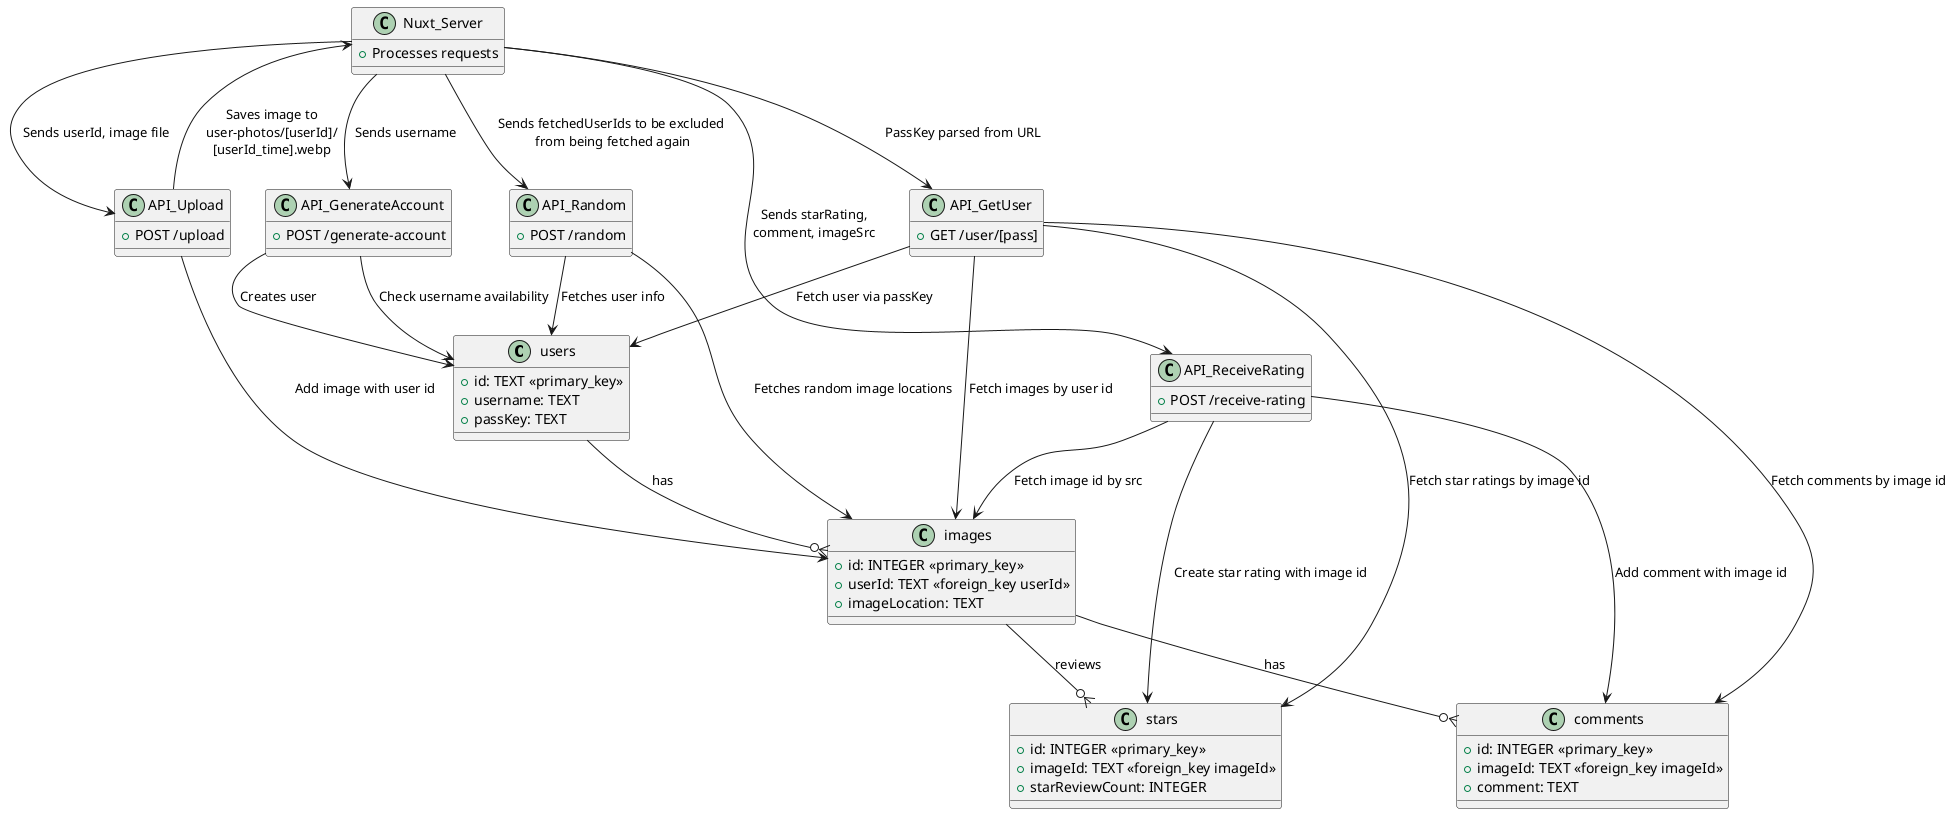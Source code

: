 @startuml
!define RECTANGLE class
!define TABLE class
!define PK primary_key
!define FK foreign_key

RECTANGLE users {
  +id: TEXT <<PK>>
  +username: TEXT
  +passKey: TEXT
}

RECTANGLE stars {
  +id: INTEGER <<PK>>
  +imageId: TEXT <<FK imageId>>
  +starReviewCount: INTEGER
}

RECTANGLE images {
  +id: INTEGER <<PK>>
  +userId: TEXT <<FK userId>>
  +imageLocation: TEXT
}

RECTANGLE comments {
  +id: INTEGER <<PK>>
  +imageId: TEXT <<FK imageId>>
  +comment: TEXT
}

RECTANGLE API_GenerateAccount {
  +POST /generate-account
}

RECTANGLE API_Random {
  +POST /random
}

RECTANGLE API_ReceiveRating {
  +POST /receive-rating
}

RECTANGLE API_Upload {
  +POST /upload
}

RECTANGLE API_GetUser {
  +GET /user/[pass]
}

RECTANGLE Nuxt_Server {
  +Processes requests
}

users --o{ images : "has"
images --o{ stars : "reviews"
images --o{ comments : "has"

API_GenerateAccount --> users : "Creates user"
API_GenerateAccount --> users : "Check username availability"

API_Random --> images : "Fetches random image locations"
API_Random --> users : "Fetches user info"

API_ReceiveRating --> images : "Fetch image id by src"
API_ReceiveRating --> comments : "Add comment with image id"
API_ReceiveRating --> stars : "Create star rating with image id"

API_Upload --> images : "Add image with user id"
API_Upload --> Nuxt_Server : "Saves image to\nuser-photos/[userId]/\n[userId_time].webp"

API_GetUser --> users : "Fetch user via passKey"
API_GetUser --> images : "Fetch images by user id"
API_GetUser --> comments : "Fetch comments by image id"
API_GetUser --> stars : "Fetch star ratings by image id"

Nuxt_Server --> API_GenerateAccount : "Sends username"
Nuxt_Server --> API_Random : "Sends fetchedUserIds to be excluded\n from being fetched again"
Nuxt_Server --> API_ReceiveRating : "Sends starRating,\ncomment, imageSrc"
Nuxt_Server --> API_Upload : "Sends userId, image file"
Nuxt_Server --> API_GetUser : "PassKey parsed from URL"

@enduml
